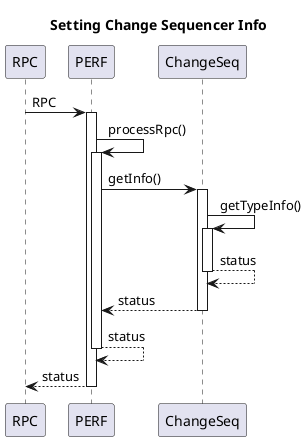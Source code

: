@startuml
title Setting Change Sequencer Info
RPC -> PERF : RPC
activate PERF
    PERF -> PERF : processRpc()
    activate PERF
        PERF -> ChangeSeq : getInfo()
        activate ChangeSeq
            ChangeSeq -> ChangeSeq : getTypeInfo()
            activate ChangeSeq
                return status
            return status
        return status
    return status
@enduml
